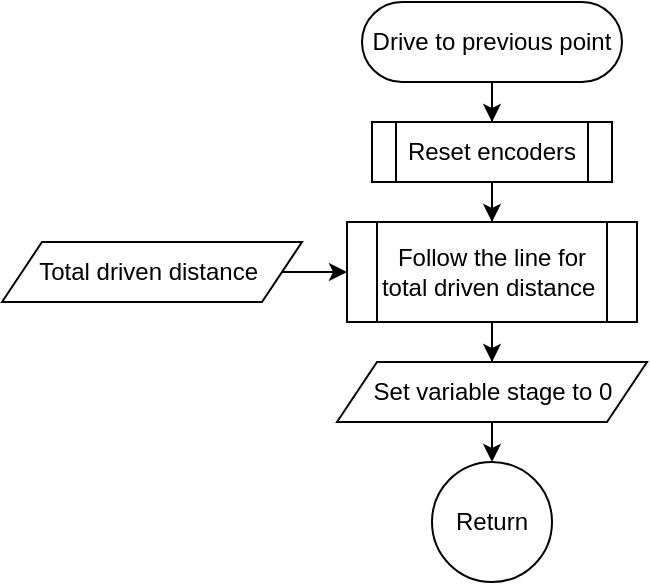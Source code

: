 <mxfile version="22.1.11" type="device">
  <diagram name="Page-1" id="PedLr76Pkh6shtD3cPJk">
    <mxGraphModel dx="1461" dy="725" grid="1" gridSize="10" guides="1" tooltips="1" connect="1" arrows="1" fold="1" page="1" pageScale="1" pageWidth="850" pageHeight="1100" math="0" shadow="0">
      <root>
        <mxCell id="0" />
        <mxCell id="1" parent="0" />
        <mxCell id="XMUdxB1sPqNKczfdFU5b-5" value="" style="edgeStyle=orthogonalEdgeStyle;rounded=0;orthogonalLoop=1;jettySize=auto;html=1;entryX=0.5;entryY=0;entryDx=0;entryDy=0;" parent="1" source="GjUBMRyRzq4BkJ_Ot-LR-1" target="XMUdxB1sPqNKczfdFU5b-6" edge="1">
          <mxGeometry relative="1" as="geometry">
            <mxPoint x="265" y="200" as="targetPoint" />
          </mxGeometry>
        </mxCell>
        <mxCell id="GjUBMRyRzq4BkJ_Ot-LR-1" value="Drive to previous point" style="rounded=1;whiteSpace=wrap;html=1;arcSize=50;" parent="1" vertex="1">
          <mxGeometry x="200" y="90" width="130" height="40" as="geometry" />
        </mxCell>
        <mxCell id="XMUdxB1sPqNKczfdFU5b-8" value="" style="edgeStyle=orthogonalEdgeStyle;rounded=0;orthogonalLoop=1;jettySize=auto;html=1;" parent="1" source="XMUdxB1sPqNKczfdFU5b-6" target="XMUdxB1sPqNKczfdFU5b-7" edge="1">
          <mxGeometry relative="1" as="geometry" />
        </mxCell>
        <mxCell id="XMUdxB1sPqNKczfdFU5b-6" value="Reset encoders" style="shape=process;whiteSpace=wrap;html=1;backgroundOutline=1;" parent="1" vertex="1">
          <mxGeometry x="205" y="150" width="120" height="30" as="geometry" />
        </mxCell>
        <mxCell id="XMUdxB1sPqNKczfdFU5b-12" value="" style="edgeStyle=orthogonalEdgeStyle;rounded=0;orthogonalLoop=1;jettySize=auto;html=1;" parent="1" source="XMUdxB1sPqNKczfdFU5b-7" target="XMUdxB1sPqNKczfdFU5b-11" edge="1">
          <mxGeometry relative="1" as="geometry" />
        </mxCell>
        <mxCell id="XMUdxB1sPqNKczfdFU5b-7" value="Follow the line for total driven distance&amp;nbsp;" style="shape=process;whiteSpace=wrap;html=1;backgroundOutline=1;" parent="1" vertex="1">
          <mxGeometry x="192.5" y="200" width="145" height="50" as="geometry" />
        </mxCell>
        <mxCell id="XMUdxB1sPqNKczfdFU5b-10" style="edgeStyle=orthogonalEdgeStyle;rounded=0;orthogonalLoop=1;jettySize=auto;html=1;exitX=1;exitY=0.5;exitDx=0;exitDy=0;entryX=0;entryY=0.5;entryDx=0;entryDy=0;" parent="1" source="XMUdxB1sPqNKczfdFU5b-9" target="XMUdxB1sPqNKczfdFU5b-7" edge="1">
          <mxGeometry relative="1" as="geometry" />
        </mxCell>
        <mxCell id="XMUdxB1sPqNKczfdFU5b-9" value="Total driven distance&amp;nbsp;" style="shape=parallelogram;perimeter=parallelogramPerimeter;whiteSpace=wrap;html=1;fixedSize=1;" parent="1" vertex="1">
          <mxGeometry x="20" y="210" width="150" height="30" as="geometry" />
        </mxCell>
        <mxCell id="XMUdxB1sPqNKczfdFU5b-14" style="edgeStyle=orthogonalEdgeStyle;rounded=0;orthogonalLoop=1;jettySize=auto;html=1;exitX=0.5;exitY=1;exitDx=0;exitDy=0;entryX=0.5;entryY=0;entryDx=0;entryDy=0;" parent="1" source="XMUdxB1sPqNKczfdFU5b-11" target="XMUdxB1sPqNKczfdFU5b-13" edge="1">
          <mxGeometry relative="1" as="geometry" />
        </mxCell>
        <mxCell id="XMUdxB1sPqNKczfdFU5b-11" value="Set variable stage to 0" style="shape=parallelogram;perimeter=parallelogramPerimeter;whiteSpace=wrap;html=1;fixedSize=1;" parent="1" vertex="1">
          <mxGeometry x="187.5" y="270" width="155" height="30" as="geometry" />
        </mxCell>
        <mxCell id="XMUdxB1sPqNKczfdFU5b-13" value="Return" style="ellipse;whiteSpace=wrap;html=1;aspect=fixed;" parent="1" vertex="1">
          <mxGeometry x="235" y="320" width="60" height="60" as="geometry" />
        </mxCell>
      </root>
    </mxGraphModel>
  </diagram>
</mxfile>
